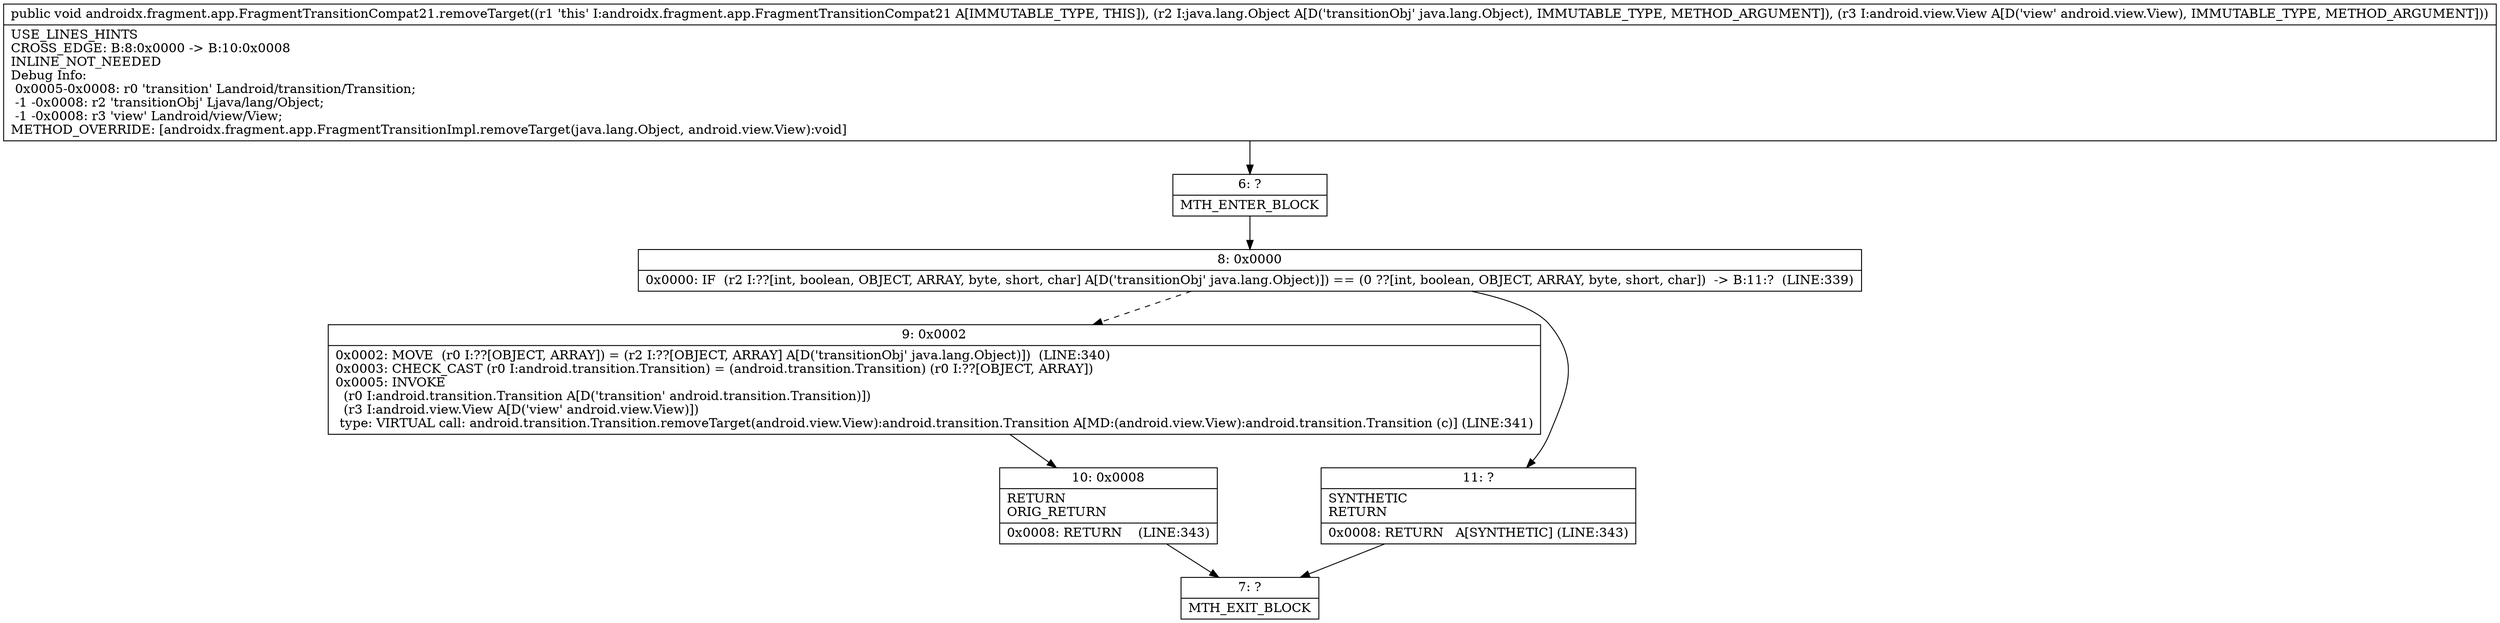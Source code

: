 digraph "CFG forandroidx.fragment.app.FragmentTransitionCompat21.removeTarget(Ljava\/lang\/Object;Landroid\/view\/View;)V" {
Node_6 [shape=record,label="{6\:\ ?|MTH_ENTER_BLOCK\l}"];
Node_8 [shape=record,label="{8\:\ 0x0000|0x0000: IF  (r2 I:??[int, boolean, OBJECT, ARRAY, byte, short, char] A[D('transitionObj' java.lang.Object)]) == (0 ??[int, boolean, OBJECT, ARRAY, byte, short, char])  \-\> B:11:?  (LINE:339)\l}"];
Node_9 [shape=record,label="{9\:\ 0x0002|0x0002: MOVE  (r0 I:??[OBJECT, ARRAY]) = (r2 I:??[OBJECT, ARRAY] A[D('transitionObj' java.lang.Object)])  (LINE:340)\l0x0003: CHECK_CAST (r0 I:android.transition.Transition) = (android.transition.Transition) (r0 I:??[OBJECT, ARRAY]) \l0x0005: INVOKE  \l  (r0 I:android.transition.Transition A[D('transition' android.transition.Transition)])\l  (r3 I:android.view.View A[D('view' android.view.View)])\l type: VIRTUAL call: android.transition.Transition.removeTarget(android.view.View):android.transition.Transition A[MD:(android.view.View):android.transition.Transition (c)] (LINE:341)\l}"];
Node_10 [shape=record,label="{10\:\ 0x0008|RETURN\lORIG_RETURN\l|0x0008: RETURN    (LINE:343)\l}"];
Node_7 [shape=record,label="{7\:\ ?|MTH_EXIT_BLOCK\l}"];
Node_11 [shape=record,label="{11\:\ ?|SYNTHETIC\lRETURN\l|0x0008: RETURN   A[SYNTHETIC] (LINE:343)\l}"];
MethodNode[shape=record,label="{public void androidx.fragment.app.FragmentTransitionCompat21.removeTarget((r1 'this' I:androidx.fragment.app.FragmentTransitionCompat21 A[IMMUTABLE_TYPE, THIS]), (r2 I:java.lang.Object A[D('transitionObj' java.lang.Object), IMMUTABLE_TYPE, METHOD_ARGUMENT]), (r3 I:android.view.View A[D('view' android.view.View), IMMUTABLE_TYPE, METHOD_ARGUMENT]))  | USE_LINES_HINTS\lCROSS_EDGE: B:8:0x0000 \-\> B:10:0x0008\lINLINE_NOT_NEEDED\lDebug Info:\l  0x0005\-0x0008: r0 'transition' Landroid\/transition\/Transition;\l  \-1 \-0x0008: r2 'transitionObj' Ljava\/lang\/Object;\l  \-1 \-0x0008: r3 'view' Landroid\/view\/View;\lMETHOD_OVERRIDE: [androidx.fragment.app.FragmentTransitionImpl.removeTarget(java.lang.Object, android.view.View):void]\l}"];
MethodNode -> Node_6;Node_6 -> Node_8;
Node_8 -> Node_9[style=dashed];
Node_8 -> Node_11;
Node_9 -> Node_10;
Node_10 -> Node_7;
Node_11 -> Node_7;
}

